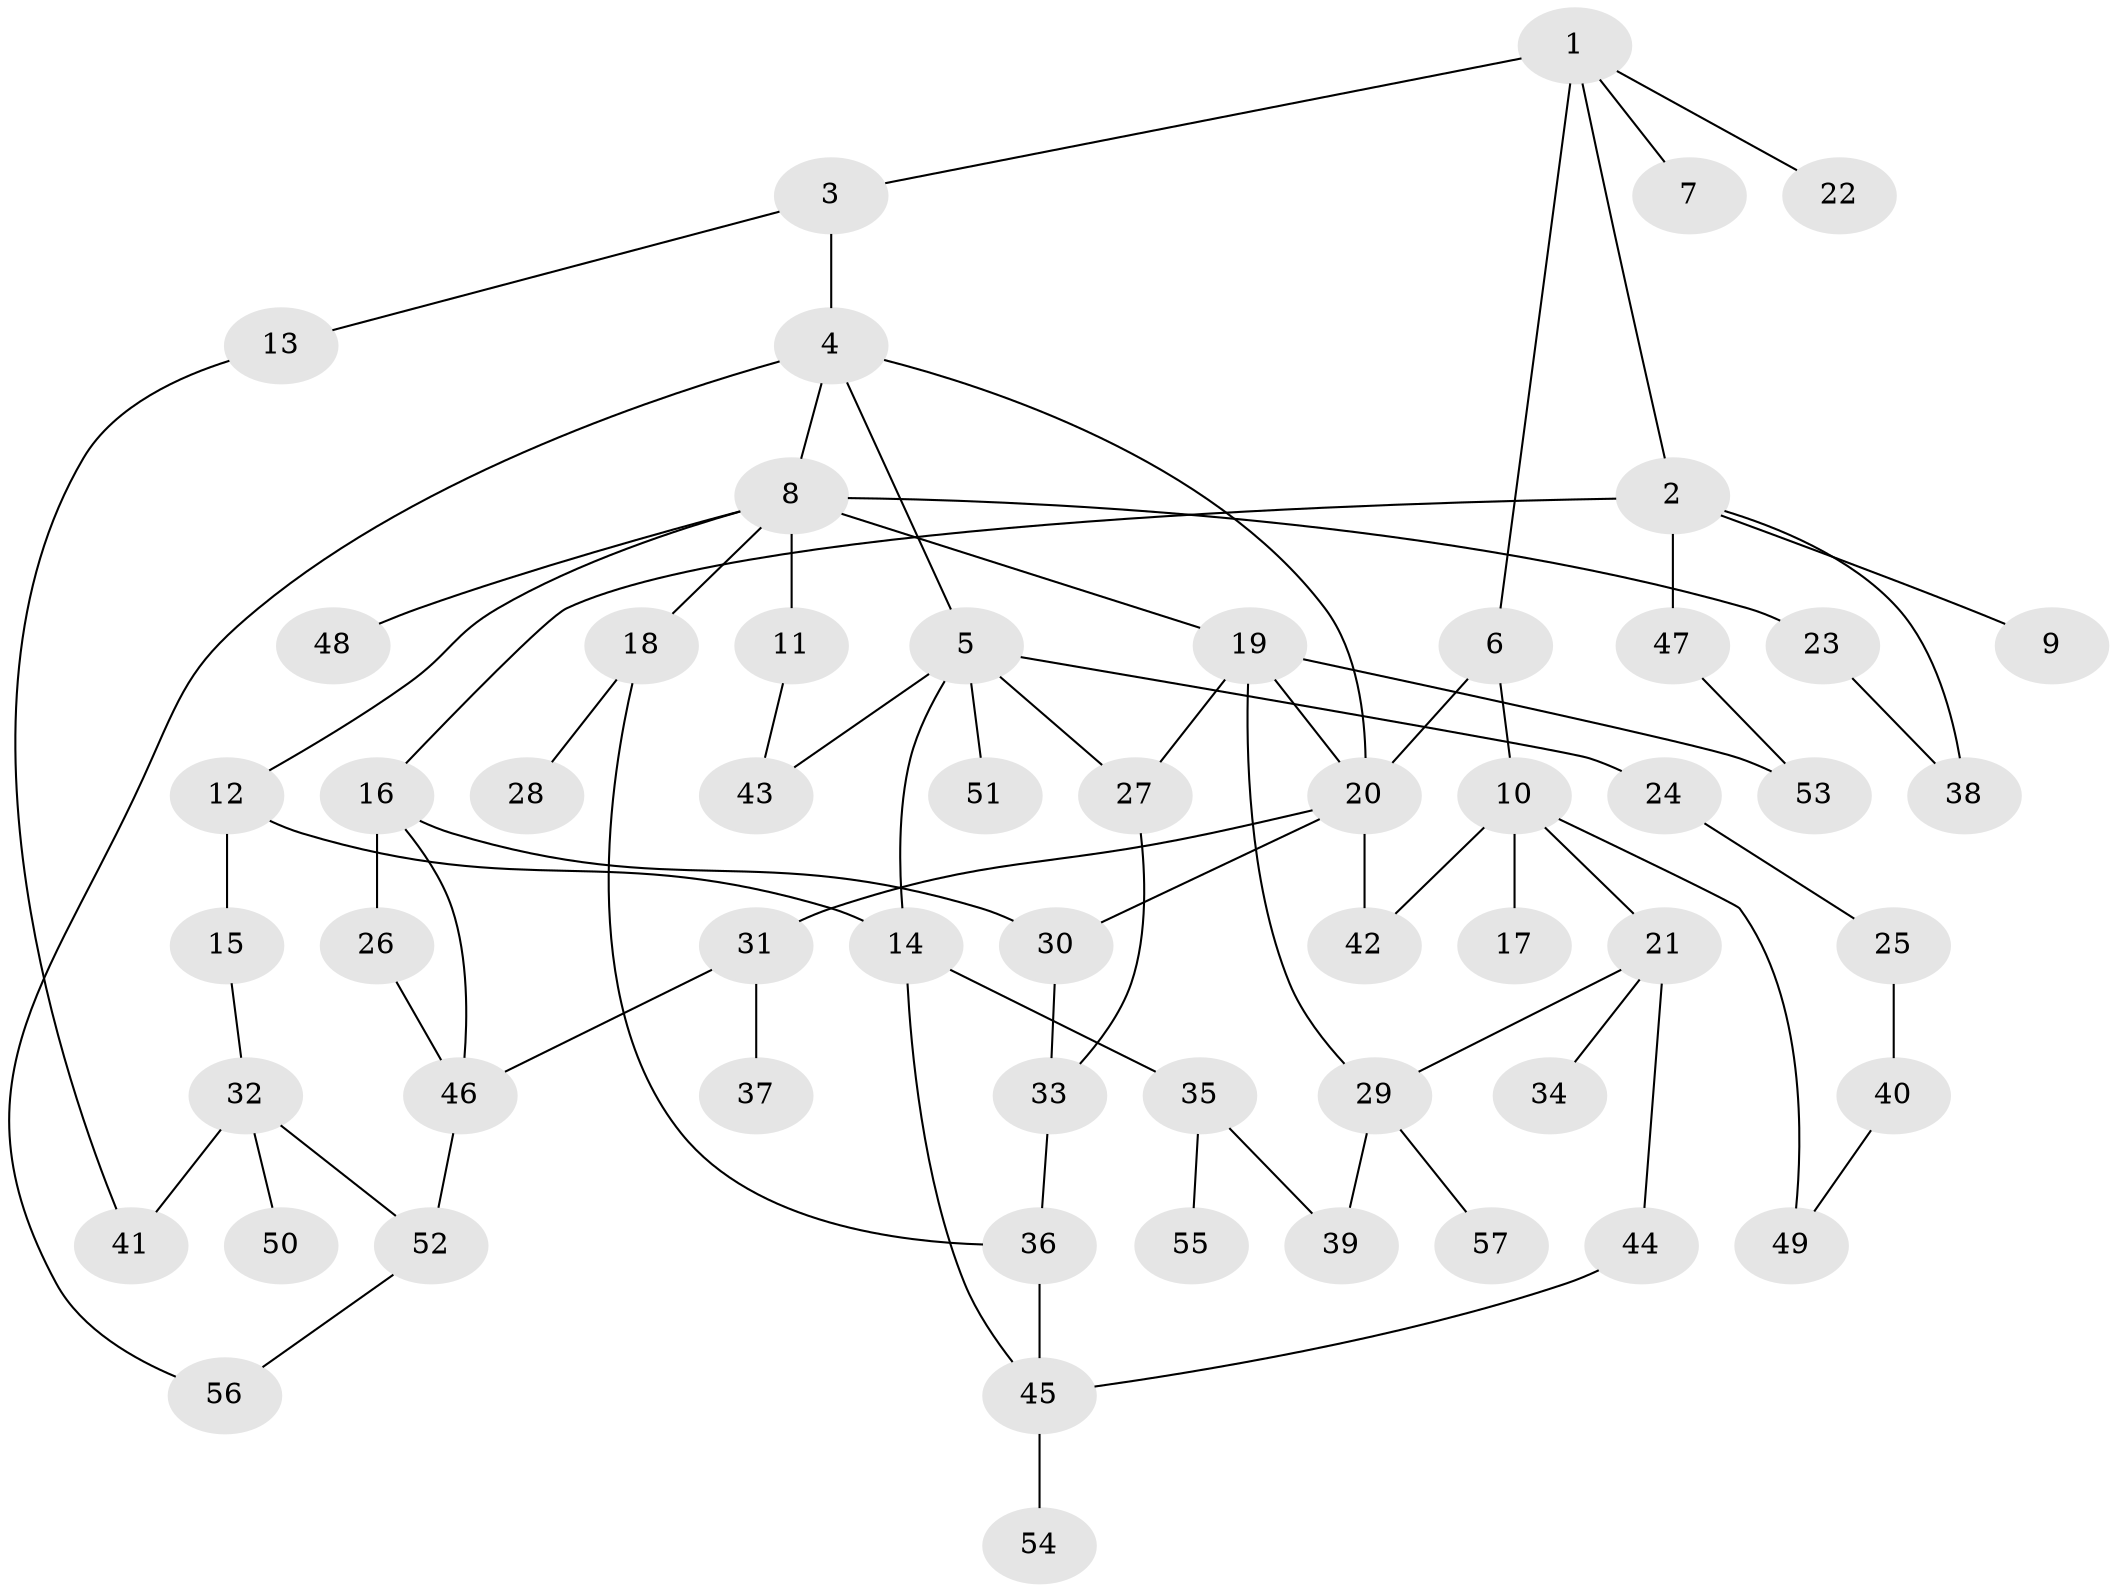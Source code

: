 // coarse degree distribution, {11: 0.03571428571428571, 3: 0.17857142857142858, 6: 0.03571428571428571, 1: 0.21428571428571427, 15: 0.03571428571428571, 2: 0.42857142857142855, 5: 0.03571428571428571, 4: 0.03571428571428571}
// Generated by graph-tools (version 1.1) at 2025/17/03/04/25 18:17:09]
// undirected, 57 vertices, 77 edges
graph export_dot {
graph [start="1"]
  node [color=gray90,style=filled];
  1;
  2;
  3;
  4;
  5;
  6;
  7;
  8;
  9;
  10;
  11;
  12;
  13;
  14;
  15;
  16;
  17;
  18;
  19;
  20;
  21;
  22;
  23;
  24;
  25;
  26;
  27;
  28;
  29;
  30;
  31;
  32;
  33;
  34;
  35;
  36;
  37;
  38;
  39;
  40;
  41;
  42;
  43;
  44;
  45;
  46;
  47;
  48;
  49;
  50;
  51;
  52;
  53;
  54;
  55;
  56;
  57;
  1 -- 2;
  1 -- 3;
  1 -- 6;
  1 -- 7;
  1 -- 22;
  2 -- 9;
  2 -- 16;
  2 -- 47;
  2 -- 38;
  3 -- 4;
  3 -- 13;
  4 -- 5;
  4 -- 8;
  4 -- 20;
  4 -- 56;
  5 -- 14;
  5 -- 24;
  5 -- 27;
  5 -- 51;
  5 -- 43;
  6 -- 10;
  6 -- 20;
  8 -- 11;
  8 -- 12;
  8 -- 18;
  8 -- 19;
  8 -- 23;
  8 -- 48;
  10 -- 17;
  10 -- 21;
  10 -- 42;
  10 -- 49;
  11 -- 43;
  12 -- 15;
  12 -- 14;
  13 -- 41;
  14 -- 35;
  14 -- 45;
  15 -- 32;
  16 -- 26;
  16 -- 46;
  16 -- 30;
  18 -- 28;
  18 -- 36;
  19 -- 53;
  19 -- 29;
  19 -- 27;
  19 -- 20;
  20 -- 30;
  20 -- 31;
  20 -- 42;
  21 -- 29;
  21 -- 34;
  21 -- 44;
  23 -- 38;
  24 -- 25;
  25 -- 40;
  26 -- 46;
  27 -- 33;
  29 -- 39;
  29 -- 57;
  30 -- 33;
  31 -- 37;
  31 -- 46;
  32 -- 50;
  32 -- 52;
  32 -- 41;
  33 -- 36;
  35 -- 55;
  35 -- 39;
  36 -- 45;
  40 -- 49;
  44 -- 45;
  45 -- 54;
  46 -- 52;
  47 -- 53;
  52 -- 56;
}
